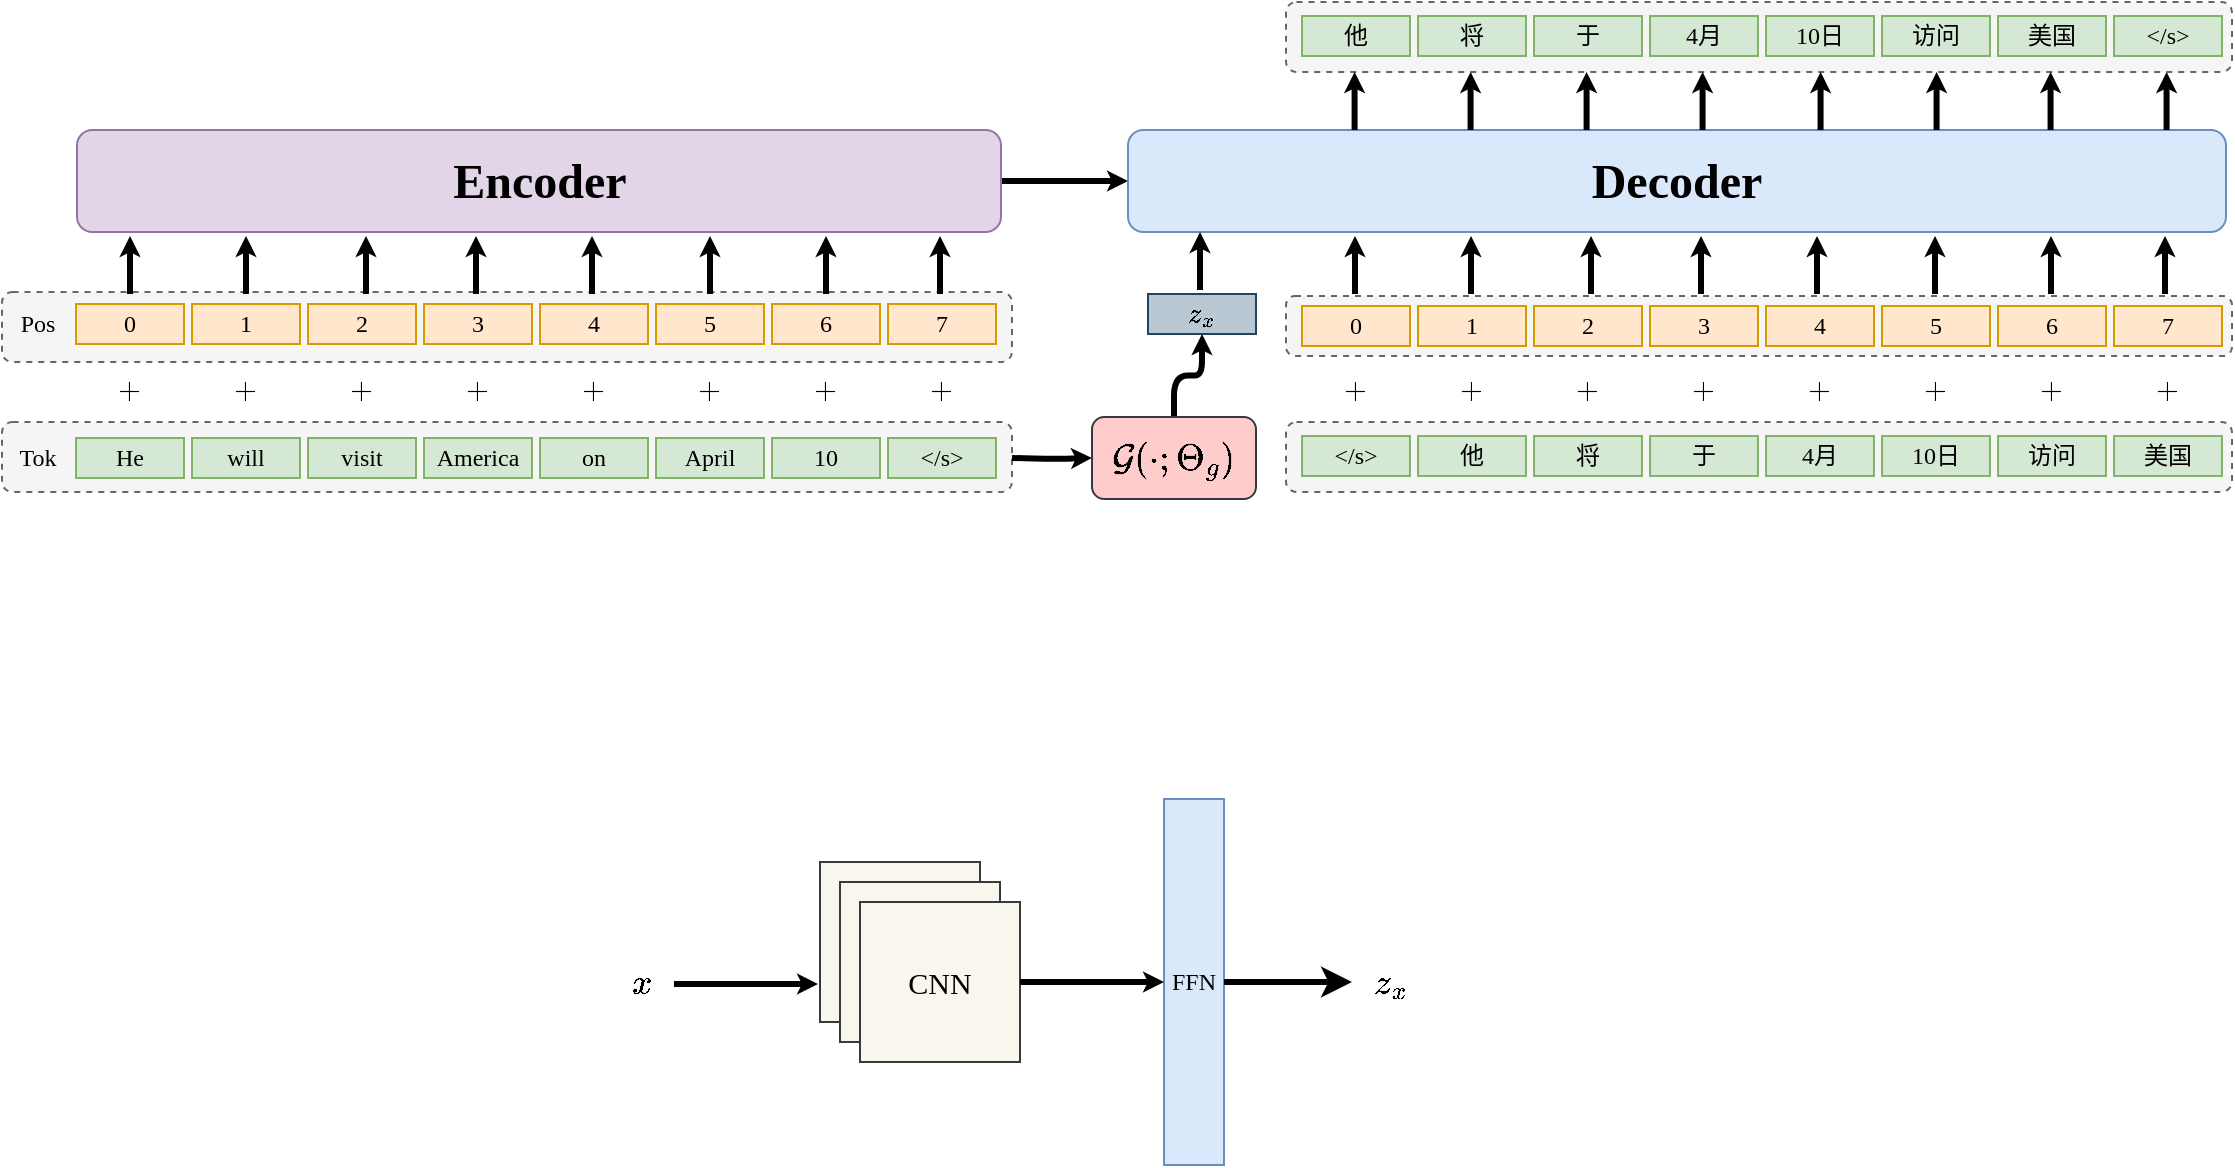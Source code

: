 <mxfile version="13.11.0" type="github">
  <diagram id="u-zB7YsOpXKorY1JXO84" name="Page-1">
    <mxGraphModel dx="1917" dy="224" grid="0" gridSize="10" guides="1" tooltips="1" connect="1" arrows="1" fold="1" page="0" pageScale="1" pageWidth="827" pageHeight="1169" math="1" shadow="0">
      <root>
        <mxCell id="0" />
        <mxCell id="1" parent="0" />
        <mxCell id="r_pDNS-UqptIWdIL0w3V-161" value="" style="rounded=1;whiteSpace=wrap;html=1;glass=0;sketch=0;fillColor=#f5f5f5;dashed=1;perimeterSpacing=0;strokeWidth=1;strokeColor=#666666;fontColor=#333333;" vertex="1" parent="1">
          <mxGeometry x="-595" y="898" width="505" height="35" as="geometry" />
        </mxCell>
        <mxCell id="r_pDNS-UqptIWdIL0w3V-160" value="" style="rounded=1;whiteSpace=wrap;html=1;glass=0;sketch=0;fillColor=#f5f5f5;dashed=1;perimeterSpacing=0;strokeWidth=1;strokeColor=#666666;fontColor=#333333;" vertex="1" parent="1">
          <mxGeometry x="47" y="963" width="473" height="35" as="geometry" />
        </mxCell>
        <mxCell id="r_pDNS-UqptIWdIL0w3V-159" value="" style="rounded=1;whiteSpace=wrap;html=1;glass=0;sketch=0;fillColor=#f5f5f5;dashed=1;perimeterSpacing=0;strokeWidth=1;strokeColor=#666666;fontColor=#333333;" vertex="1" parent="1">
          <mxGeometry x="-595" y="963" width="505" height="35" as="geometry" />
        </mxCell>
        <mxCell id="r_pDNS-UqptIWdIL0w3V-99" value="" style="rounded=1;whiteSpace=wrap;html=1;glass=0;sketch=0;fillColor=#f5f5f5;dashed=1;perimeterSpacing=0;strokeWidth=1;strokeColor=#666666;fontColor=#333333;" vertex="1" parent="1">
          <mxGeometry x="47" y="900" width="473" height="30" as="geometry" />
        </mxCell>
        <mxCell id="r_pDNS-UqptIWdIL0w3V-6" value="&lt;font face=&quot;Times New Roman&quot;&gt;America&lt;/font&gt;" style="rounded=0;whiteSpace=wrap;html=1;fillColor=#d5e8d4;strokeColor=#82b366;" vertex="1" parent="1">
          <mxGeometry x="-384" y="971" width="54" height="20" as="geometry" />
        </mxCell>
        <mxCell id="r_pDNS-UqptIWdIL0w3V-21" value="&lt;font face=&quot;Times New Roman&quot;&gt;visit&lt;/font&gt;" style="rounded=0;whiteSpace=wrap;html=1;fillColor=#d5e8d4;strokeColor=#82b366;" vertex="1" parent="1">
          <mxGeometry x="-442" y="971" width="54" height="20" as="geometry" />
        </mxCell>
        <mxCell id="r_pDNS-UqptIWdIL0w3V-22" value="&lt;font face=&quot;Times New Roman&quot;&gt;will&lt;/font&gt;" style="rounded=0;whiteSpace=wrap;html=1;fillColor=#d5e8d4;strokeColor=#82b366;" vertex="1" parent="1">
          <mxGeometry x="-500" y="971" width="54" height="20" as="geometry" />
        </mxCell>
        <mxCell id="r_pDNS-UqptIWdIL0w3V-23" value="&lt;font face=&quot;Times New Roman&quot;&gt;He&lt;/font&gt;" style="rounded=0;whiteSpace=wrap;html=1;fillColor=#d5e8d4;strokeColor=#82b366;" vertex="1" parent="1">
          <mxGeometry x="-558" y="971" width="54" height="20" as="geometry" />
        </mxCell>
        <mxCell id="r_pDNS-UqptIWdIL0w3V-177" style="edgeStyle=orthogonalEdgeStyle;rounded=1;sketch=0;orthogonalLoop=1;jettySize=auto;html=1;entryX=0;entryY=0.5;entryDx=0;entryDy=0;startSize=1;endArrow=classic;endFill=1;endSize=1;strokeColor=#000000;strokeWidth=3;" edge="1" parent="1" target="r_pDNS-UqptIWdIL0w3V-175">
          <mxGeometry relative="1" as="geometry">
            <mxPoint x="-90" y="981" as="sourcePoint" />
          </mxGeometry>
        </mxCell>
        <mxCell id="r_pDNS-UqptIWdIL0w3V-24" value="&lt;font face=&quot;Times New Roman&quot;&gt;&amp;lt;/s&amp;gt;&lt;/font&gt;" style="rounded=0;whiteSpace=wrap;html=1;fillColor=#d5e8d4;strokeColor=#82b366;" vertex="1" parent="1">
          <mxGeometry x="-152" y="971" width="54" height="20" as="geometry" />
        </mxCell>
        <mxCell id="r_pDNS-UqptIWdIL0w3V-25" value="&lt;font face=&quot;Times New Roman&quot;&gt;10&lt;/font&gt;" style="rounded=0;whiteSpace=wrap;html=1;fillColor=#d5e8d4;strokeColor=#82b366;" vertex="1" parent="1">
          <mxGeometry x="-210" y="971" width="54" height="20" as="geometry" />
        </mxCell>
        <mxCell id="r_pDNS-UqptIWdIL0w3V-26" value="&lt;font face=&quot;Times New Roman&quot;&gt;April&lt;/font&gt;" style="rounded=0;whiteSpace=wrap;html=1;fillColor=#d5e8d4;strokeColor=#82b366;" vertex="1" parent="1">
          <mxGeometry x="-268" y="971" width="54" height="20" as="geometry" />
        </mxCell>
        <mxCell id="r_pDNS-UqptIWdIL0w3V-27" value="&lt;font face=&quot;Times New Roman&quot;&gt;on&lt;/font&gt;" style="rounded=0;whiteSpace=wrap;html=1;fillColor=#d5e8d4;strokeColor=#82b366;" vertex="1" parent="1">
          <mxGeometry x="-326" y="971" width="54" height="20" as="geometry" />
        </mxCell>
        <mxCell id="r_pDNS-UqptIWdIL0w3V-39" value="&lt;font face=&quot;Times New Roman&quot;&gt;3&lt;/font&gt;" style="rounded=0;whiteSpace=wrap;html=1;fillColor=#ffe6cc;strokeColor=#d79b00;" vertex="1" parent="1">
          <mxGeometry x="-384" y="904" width="54" height="20" as="geometry" />
        </mxCell>
        <mxCell id="r_pDNS-UqptIWdIL0w3V-40" value="&lt;font face=&quot;Times New Roman&quot;&gt;2&lt;/font&gt;" style="rounded=0;whiteSpace=wrap;html=1;fillColor=#ffe6cc;strokeColor=#d79b00;" vertex="1" parent="1">
          <mxGeometry x="-442" y="904" width="54" height="20" as="geometry" />
        </mxCell>
        <mxCell id="r_pDNS-UqptIWdIL0w3V-41" value="&lt;font face=&quot;Times New Roman&quot;&gt;1&lt;/font&gt;" style="rounded=0;whiteSpace=wrap;html=1;fillColor=#ffe6cc;strokeColor=#d79b00;" vertex="1" parent="1">
          <mxGeometry x="-500" y="904" width="54" height="20" as="geometry" />
        </mxCell>
        <mxCell id="r_pDNS-UqptIWdIL0w3V-42" value="&lt;font face=&quot;Times New Roman&quot;&gt;0&lt;/font&gt;" style="rounded=0;whiteSpace=wrap;html=1;fillColor=#ffe6cc;strokeColor=#d79b00;" vertex="1" parent="1">
          <mxGeometry x="-558" y="904" width="54" height="20" as="geometry" />
        </mxCell>
        <mxCell id="r_pDNS-UqptIWdIL0w3V-43" value="&lt;font face=&quot;Times New Roman&quot;&gt;7&lt;/font&gt;" style="rounded=0;whiteSpace=wrap;html=1;fillColor=#ffe6cc;strokeColor=#d79b00;" vertex="1" parent="1">
          <mxGeometry x="-152" y="904" width="54" height="20" as="geometry" />
        </mxCell>
        <mxCell id="r_pDNS-UqptIWdIL0w3V-44" value="&lt;span style=&quot;font-family: &amp;#34;times new roman&amp;#34;&quot;&gt;6&lt;/span&gt;" style="rounded=0;whiteSpace=wrap;html=1;fillColor=#ffe6cc;strokeColor=#d79b00;" vertex="1" parent="1">
          <mxGeometry x="-210" y="904" width="54" height="20" as="geometry" />
        </mxCell>
        <mxCell id="r_pDNS-UqptIWdIL0w3V-45" value="&lt;font face=&quot;Times New Roman&quot;&gt;5&lt;/font&gt;" style="rounded=0;whiteSpace=wrap;html=1;fillColor=#ffe6cc;strokeColor=#d79b00;" vertex="1" parent="1">
          <mxGeometry x="-268" y="904" width="54" height="20" as="geometry" />
        </mxCell>
        <mxCell id="r_pDNS-UqptIWdIL0w3V-46" value="&lt;font face=&quot;Times New Roman&quot;&gt;4&lt;/font&gt;" style="rounded=0;whiteSpace=wrap;html=1;fillColor=#ffe6cc;strokeColor=#d79b00;" vertex="1" parent="1">
          <mxGeometry x="-326" y="904" width="54" height="20" as="geometry" />
        </mxCell>
        <mxCell id="r_pDNS-UqptIWdIL0w3V-108" style="edgeStyle=orthogonalEdgeStyle;rounded=0;sketch=0;orthogonalLoop=1;jettySize=auto;html=1;exitX=0.5;exitY=0;exitDx=0;exitDy=0;entryX=0.5;entryY=1;entryDx=0;entryDy=0;startSize=1;endSize=1;strokeWidth=3;" edge="1" parent="1">
          <mxGeometry relative="1" as="geometry">
            <mxPoint x="-531" y="899" as="sourcePoint" />
            <mxPoint x="-531" y="870" as="targetPoint" />
          </mxGeometry>
        </mxCell>
        <mxCell id="r_pDNS-UqptIWdIL0w3V-50" value="&lt;font face=&quot;Times New Roman&quot;&gt;Pos&lt;/font&gt;" style="text;html=1;strokeColor=none;fillColor=none;align=center;verticalAlign=middle;whiteSpace=wrap;rounded=0;shadow=1;glass=0;dashed=1;sketch=0;" vertex="1" parent="1">
          <mxGeometry x="-592" y="904" width="30" height="20" as="geometry" />
        </mxCell>
        <mxCell id="r_pDNS-UqptIWdIL0w3V-52" value="&lt;font face=&quot;Times New Roman&quot;&gt;Tok&lt;/font&gt;" style="text;html=1;strokeColor=none;fillColor=none;align=center;verticalAlign=middle;whiteSpace=wrap;rounded=0;shadow=1;glass=0;dashed=1;sketch=0;" vertex="1" parent="1">
          <mxGeometry x="-592" y="971" width="30" height="20" as="geometry" />
        </mxCell>
        <mxCell id="r_pDNS-UqptIWdIL0w3V-58" value="&lt;font face=&quot;Times New Roman&quot;&gt;于&lt;/font&gt;" style="rounded=0;whiteSpace=wrap;html=1;fillColor=#d5e8d4;strokeColor=#82b366;" vertex="1" parent="1">
          <mxGeometry x="229" y="970" width="54" height="20" as="geometry" />
        </mxCell>
        <mxCell id="r_pDNS-UqptIWdIL0w3V-59" value="&lt;font face=&quot;Times New Roman&quot;&gt;将&lt;/font&gt;" style="rounded=0;whiteSpace=wrap;html=1;fillColor=#d5e8d4;strokeColor=#82b366;" vertex="1" parent="1">
          <mxGeometry x="171" y="970" width="54" height="20" as="geometry" />
        </mxCell>
        <mxCell id="r_pDNS-UqptIWdIL0w3V-60" value="&lt;font face=&quot;Times New Roman&quot;&gt;他&lt;/font&gt;" style="rounded=0;whiteSpace=wrap;html=1;fillColor=#d5e8d4;strokeColor=#82b366;" vertex="1" parent="1">
          <mxGeometry x="113" y="970" width="54" height="20" as="geometry" />
        </mxCell>
        <mxCell id="r_pDNS-UqptIWdIL0w3V-61" value="&lt;font face=&quot;Times New Roman&quot;&gt;&amp;lt;/s&amp;gt;&lt;/font&gt;" style="rounded=0;whiteSpace=wrap;html=1;fillColor=#d5e8d4;strokeColor=#82b366;" vertex="1" parent="1">
          <mxGeometry x="55" y="970" width="54" height="20" as="geometry" />
        </mxCell>
        <mxCell id="r_pDNS-UqptIWdIL0w3V-62" value="&lt;font face=&quot;Times New Roman&quot;&gt;美国&lt;/font&gt;" style="rounded=0;whiteSpace=wrap;html=1;fillColor=#d5e8d4;strokeColor=#82b366;" vertex="1" parent="1">
          <mxGeometry x="461" y="970" width="54" height="20" as="geometry" />
        </mxCell>
        <mxCell id="r_pDNS-UqptIWdIL0w3V-63" value="&lt;font face=&quot;Times New Roman&quot;&gt;访问&lt;/font&gt;" style="rounded=0;whiteSpace=wrap;html=1;fillColor=#d5e8d4;strokeColor=#82b366;" vertex="1" parent="1">
          <mxGeometry x="403" y="970" width="54" height="20" as="geometry" />
        </mxCell>
        <mxCell id="r_pDNS-UqptIWdIL0w3V-64" value="&lt;font face=&quot;Times New Roman&quot;&gt;10日&lt;/font&gt;" style="rounded=0;whiteSpace=wrap;html=1;fillColor=#d5e8d4;strokeColor=#82b366;" vertex="1" parent="1">
          <mxGeometry x="345" y="970" width="54" height="20" as="geometry" />
        </mxCell>
        <mxCell id="r_pDNS-UqptIWdIL0w3V-65" value="&lt;font face=&quot;Times New Roman&quot;&gt;4月&lt;/font&gt;" style="rounded=0;whiteSpace=wrap;html=1;fillColor=#d5e8d4;strokeColor=#82b366;" vertex="1" parent="1">
          <mxGeometry x="287" y="970" width="54" height="20" as="geometry" />
        </mxCell>
        <mxCell id="r_pDNS-UqptIWdIL0w3V-75" value="&lt;font face=&quot;Times New Roman&quot;&gt;3&lt;/font&gt;" style="rounded=0;whiteSpace=wrap;html=1;fillColor=#ffe6cc;strokeColor=#d79b00;" vertex="1" parent="1">
          <mxGeometry x="229" y="905" width="54" height="20" as="geometry" />
        </mxCell>
        <mxCell id="r_pDNS-UqptIWdIL0w3V-76" value="&lt;font face=&quot;Times New Roman&quot;&gt;2&lt;/font&gt;" style="rounded=0;whiteSpace=wrap;html=1;fillColor=#ffe6cc;strokeColor=#d79b00;" vertex="1" parent="1">
          <mxGeometry x="171" y="905" width="54" height="20" as="geometry" />
        </mxCell>
        <mxCell id="r_pDNS-UqptIWdIL0w3V-77" value="&lt;font face=&quot;Times New Roman&quot;&gt;1&lt;/font&gt;" style="rounded=0;whiteSpace=wrap;html=1;fillColor=#ffe6cc;strokeColor=#d79b00;" vertex="1" parent="1">
          <mxGeometry x="113" y="905" width="54" height="20" as="geometry" />
        </mxCell>
        <mxCell id="r_pDNS-UqptIWdIL0w3V-78" value="&lt;font face=&quot;Times New Roman&quot;&gt;0&lt;/font&gt;" style="rounded=0;whiteSpace=wrap;html=1;fillColor=#ffe6cc;strokeColor=#d79b00;" vertex="1" parent="1">
          <mxGeometry x="55" y="905" width="54" height="20" as="geometry" />
        </mxCell>
        <mxCell id="r_pDNS-UqptIWdIL0w3V-80" value="&lt;span style=&quot;font-family: &amp;#34;times new roman&amp;#34;&quot;&gt;6&lt;/span&gt;" style="rounded=0;whiteSpace=wrap;html=1;fillColor=#ffe6cc;strokeColor=#d79b00;" vertex="1" parent="1">
          <mxGeometry x="403" y="905" width="54" height="20" as="geometry" />
        </mxCell>
        <mxCell id="r_pDNS-UqptIWdIL0w3V-81" value="&lt;font face=&quot;Times New Roman&quot;&gt;5&lt;/font&gt;" style="rounded=0;whiteSpace=wrap;html=1;fillColor=#ffe6cc;strokeColor=#d79b00;" vertex="1" parent="1">
          <mxGeometry x="345" y="905" width="54" height="20" as="geometry" />
        </mxCell>
        <mxCell id="r_pDNS-UqptIWdIL0w3V-82" value="&lt;font face=&quot;Times New Roman&quot;&gt;4&lt;/font&gt;" style="rounded=0;whiteSpace=wrap;html=1;fillColor=#ffe6cc;strokeColor=#d79b00;" vertex="1" parent="1">
          <mxGeometry x="287" y="905" width="54" height="20" as="geometry" />
        </mxCell>
        <mxCell id="r_pDNS-UqptIWdIL0w3V-103" value="&lt;span style=&quot;font-family: &amp;#34;times new roman&amp;#34;&quot;&gt;7&lt;/span&gt;" style="rounded=0;whiteSpace=wrap;html=1;fillColor=#ffe6cc;strokeColor=#d79b00;" vertex="1" parent="1">
          <mxGeometry x="461" y="905" width="54" height="20" as="geometry" />
        </mxCell>
        <mxCell id="r_pDNS-UqptIWdIL0w3V-179" style="edgeStyle=orthogonalEdgeStyle;rounded=1;sketch=0;orthogonalLoop=1;jettySize=auto;html=1;exitX=1;exitY=0.5;exitDx=0;exitDy=0;entryX=0;entryY=0.5;entryDx=0;entryDy=0;startSize=1;endArrow=classic;endFill=1;endSize=1;strokeColor=#000000;strokeWidth=3;" edge="1" parent="1" source="r_pDNS-UqptIWdIL0w3V-107" target="r_pDNS-UqptIWdIL0w3V-147">
          <mxGeometry relative="1" as="geometry" />
        </mxCell>
        <mxCell id="r_pDNS-UqptIWdIL0w3V-107" value="&lt;font face=&quot;Times New Roman&quot; style=&quot;font-size: 24px&quot;&gt;&lt;b&gt;Encoder&lt;/b&gt;&lt;/font&gt;" style="rounded=1;whiteSpace=wrap;html=1;shadow=0;glass=0;sketch=0;strokeWidth=1;fillColor=#e1d5e7;strokeColor=#9673a6;" vertex="1" parent="1">
          <mxGeometry x="-557.5" y="817" width="462" height="51" as="geometry" />
        </mxCell>
        <mxCell id="r_pDNS-UqptIWdIL0w3V-109" style="edgeStyle=orthogonalEdgeStyle;rounded=0;sketch=0;orthogonalLoop=1;jettySize=auto;html=1;exitX=0.5;exitY=0;exitDx=0;exitDy=0;entryX=0.5;entryY=1;entryDx=0;entryDy=0;startSize=1;endSize=1;strokeWidth=3;" edge="1" parent="1">
          <mxGeometry relative="1" as="geometry">
            <mxPoint x="-473" y="899" as="sourcePoint" />
            <mxPoint x="-473" y="870" as="targetPoint" />
          </mxGeometry>
        </mxCell>
        <mxCell id="r_pDNS-UqptIWdIL0w3V-110" style="edgeStyle=orthogonalEdgeStyle;rounded=0;sketch=0;orthogonalLoop=1;jettySize=auto;html=1;exitX=0.5;exitY=0;exitDx=0;exitDy=0;entryX=0.5;entryY=1;entryDx=0;entryDy=0;startSize=1;endSize=1;strokeWidth=3;" edge="1" parent="1">
          <mxGeometry relative="1" as="geometry">
            <mxPoint x="-413" y="899" as="sourcePoint" />
            <mxPoint x="-413" y="870" as="targetPoint" />
          </mxGeometry>
        </mxCell>
        <mxCell id="r_pDNS-UqptIWdIL0w3V-111" style="edgeStyle=orthogonalEdgeStyle;rounded=0;sketch=0;orthogonalLoop=1;jettySize=auto;html=1;exitX=0.5;exitY=0;exitDx=0;exitDy=0;entryX=0.5;entryY=1;entryDx=0;entryDy=0;startSize=1;endSize=1;strokeWidth=3;" edge="1" parent="1">
          <mxGeometry relative="1" as="geometry">
            <mxPoint x="-358" y="899" as="sourcePoint" />
            <mxPoint x="-358" y="870" as="targetPoint" />
          </mxGeometry>
        </mxCell>
        <mxCell id="r_pDNS-UqptIWdIL0w3V-112" style="edgeStyle=orthogonalEdgeStyle;rounded=0;sketch=0;orthogonalLoop=1;jettySize=auto;html=1;exitX=0.5;exitY=0;exitDx=0;exitDy=0;entryX=0.5;entryY=1;entryDx=0;entryDy=0;startSize=1;endSize=1;strokeWidth=3;" edge="1" parent="1">
          <mxGeometry relative="1" as="geometry">
            <mxPoint x="-300" y="899" as="sourcePoint" />
            <mxPoint x="-300" y="870" as="targetPoint" />
          </mxGeometry>
        </mxCell>
        <mxCell id="r_pDNS-UqptIWdIL0w3V-113" style="edgeStyle=orthogonalEdgeStyle;rounded=0;sketch=0;orthogonalLoop=1;jettySize=auto;html=1;exitX=0.5;exitY=0;exitDx=0;exitDy=0;entryX=0.5;entryY=1;entryDx=0;entryDy=0;startSize=1;endSize=1;strokeWidth=3;" edge="1" parent="1">
          <mxGeometry relative="1" as="geometry">
            <mxPoint x="-241" y="899" as="sourcePoint" />
            <mxPoint x="-241" y="870" as="targetPoint" />
          </mxGeometry>
        </mxCell>
        <mxCell id="r_pDNS-UqptIWdIL0w3V-114" style="edgeStyle=orthogonalEdgeStyle;rounded=0;sketch=0;orthogonalLoop=1;jettySize=auto;html=1;exitX=0.5;exitY=0;exitDx=0;exitDy=0;entryX=0.5;entryY=1;entryDx=0;entryDy=0;startSize=1;endSize=1;strokeWidth=3;" edge="1" parent="1">
          <mxGeometry relative="1" as="geometry">
            <mxPoint x="-183" y="899" as="sourcePoint" />
            <mxPoint x="-183" y="870" as="targetPoint" />
          </mxGeometry>
        </mxCell>
        <mxCell id="r_pDNS-UqptIWdIL0w3V-115" style="edgeStyle=orthogonalEdgeStyle;rounded=0;sketch=0;orthogonalLoop=1;jettySize=auto;html=1;exitX=0.5;exitY=0;exitDx=0;exitDy=0;entryX=0.5;entryY=1;entryDx=0;entryDy=0;startSize=1;endSize=1;strokeWidth=3;" edge="1" parent="1">
          <mxGeometry relative="1" as="geometry">
            <mxPoint x="-126" y="899" as="sourcePoint" />
            <mxPoint x="-126" y="870" as="targetPoint" />
          </mxGeometry>
        </mxCell>
        <mxCell id="r_pDNS-UqptIWdIL0w3V-126" value="$$+$$" style="text;html=1;strokeColor=none;fillColor=none;align=center;verticalAlign=middle;whiteSpace=wrap;rounded=0;shadow=0;glass=0;sketch=0;" vertex="1" parent="1">
          <mxGeometry x="-551" y="937" width="40" height="20" as="geometry" />
        </mxCell>
        <mxCell id="r_pDNS-UqptIWdIL0w3V-128" value="$$+$$" style="text;html=1;strokeColor=none;fillColor=none;align=center;verticalAlign=middle;whiteSpace=wrap;rounded=0;shadow=0;glass=0;sketch=0;" vertex="1" parent="1">
          <mxGeometry x="-493" y="937" width="40" height="20" as="geometry" />
        </mxCell>
        <mxCell id="r_pDNS-UqptIWdIL0w3V-129" value="$$+$$" style="text;html=1;strokeColor=none;fillColor=none;align=center;verticalAlign=middle;whiteSpace=wrap;rounded=0;shadow=0;glass=0;sketch=0;" vertex="1" parent="1">
          <mxGeometry x="-435" y="937" width="40" height="20" as="geometry" />
        </mxCell>
        <mxCell id="r_pDNS-UqptIWdIL0w3V-130" value="$$+$$" style="text;html=1;strokeColor=none;fillColor=none;align=center;verticalAlign=middle;whiteSpace=wrap;rounded=0;shadow=0;glass=0;sketch=0;" vertex="1" parent="1">
          <mxGeometry x="-377" y="937" width="40" height="20" as="geometry" />
        </mxCell>
        <mxCell id="r_pDNS-UqptIWdIL0w3V-131" value="$$+$$" style="text;html=1;strokeColor=none;fillColor=none;align=center;verticalAlign=middle;whiteSpace=wrap;rounded=0;shadow=0;glass=0;sketch=0;" vertex="1" parent="1">
          <mxGeometry x="-319" y="937" width="40" height="20" as="geometry" />
        </mxCell>
        <mxCell id="r_pDNS-UqptIWdIL0w3V-132" value="$$+$$" style="text;html=1;strokeColor=none;fillColor=none;align=center;verticalAlign=middle;whiteSpace=wrap;rounded=0;shadow=0;glass=0;sketch=0;" vertex="1" parent="1">
          <mxGeometry x="-261" y="937" width="40" height="20" as="geometry" />
        </mxCell>
        <mxCell id="r_pDNS-UqptIWdIL0w3V-133" value="$$+$$" style="text;html=1;strokeColor=none;fillColor=none;align=center;verticalAlign=middle;whiteSpace=wrap;rounded=0;shadow=0;glass=0;sketch=0;" vertex="1" parent="1">
          <mxGeometry x="-203" y="937" width="40" height="20" as="geometry" />
        </mxCell>
        <mxCell id="r_pDNS-UqptIWdIL0w3V-134" value="$$+$$" style="text;html=1;strokeColor=none;fillColor=none;align=center;verticalAlign=middle;whiteSpace=wrap;rounded=0;shadow=0;glass=0;sketch=0;" vertex="1" parent="1">
          <mxGeometry x="-145" y="937" width="40" height="20" as="geometry" />
        </mxCell>
        <mxCell id="r_pDNS-UqptIWdIL0w3V-138" value="$$+$$" style="text;html=1;strokeColor=none;fillColor=none;align=center;verticalAlign=middle;whiteSpace=wrap;rounded=0;shadow=0;glass=0;sketch=0;" vertex="1" parent="1">
          <mxGeometry x="236" y="937" width="40" height="20" as="geometry" />
        </mxCell>
        <mxCell id="r_pDNS-UqptIWdIL0w3V-139" value="$$+$$" style="text;html=1;strokeColor=none;fillColor=none;align=center;verticalAlign=middle;whiteSpace=wrap;rounded=0;shadow=0;glass=0;sketch=0;" vertex="1" parent="1">
          <mxGeometry x="294" y="937" width="40" height="20" as="geometry" />
        </mxCell>
        <mxCell id="r_pDNS-UqptIWdIL0w3V-140" value="$$+$$" style="text;html=1;strokeColor=none;fillColor=none;align=center;verticalAlign=middle;whiteSpace=wrap;rounded=0;shadow=0;glass=0;sketch=0;" vertex="1" parent="1">
          <mxGeometry x="352" y="937" width="40" height="20" as="geometry" />
        </mxCell>
        <mxCell id="r_pDNS-UqptIWdIL0w3V-141" value="$$+$$" style="text;html=1;strokeColor=none;fillColor=none;align=center;verticalAlign=middle;whiteSpace=wrap;rounded=0;shadow=0;glass=0;sketch=0;" vertex="1" parent="1">
          <mxGeometry x="410" y="937" width="40" height="20" as="geometry" />
        </mxCell>
        <mxCell id="r_pDNS-UqptIWdIL0w3V-142" value="$$+$$" style="text;html=1;strokeColor=none;fillColor=none;align=center;verticalAlign=middle;whiteSpace=wrap;rounded=0;shadow=0;glass=0;sketch=0;" vertex="1" parent="1">
          <mxGeometry x="468" y="937" width="40" height="20" as="geometry" />
        </mxCell>
        <mxCell id="r_pDNS-UqptIWdIL0w3V-143" value="$$+$$" style="text;html=1;strokeColor=none;fillColor=none;align=center;verticalAlign=middle;whiteSpace=wrap;rounded=0;shadow=0;glass=0;sketch=0;" vertex="1" parent="1">
          <mxGeometry x="178" y="937" width="40" height="20" as="geometry" />
        </mxCell>
        <mxCell id="r_pDNS-UqptIWdIL0w3V-144" value="$$+$$" style="text;html=1;strokeColor=none;fillColor=none;align=center;verticalAlign=middle;whiteSpace=wrap;rounded=0;shadow=0;glass=0;sketch=0;" vertex="1" parent="1">
          <mxGeometry x="120" y="937" width="40" height="20" as="geometry" />
        </mxCell>
        <mxCell id="r_pDNS-UqptIWdIL0w3V-145" value="$$+$$" style="text;html=1;strokeColor=none;fillColor=none;align=center;verticalAlign=middle;whiteSpace=wrap;rounded=0;shadow=0;glass=0;sketch=0;" vertex="1" parent="1">
          <mxGeometry x="62" y="937" width="40" height="20" as="geometry" />
        </mxCell>
        <mxCell id="r_pDNS-UqptIWdIL0w3V-146" style="edgeStyle=orthogonalEdgeStyle;rounded=0;sketch=0;orthogonalLoop=1;jettySize=auto;html=1;exitX=0.5;exitY=0;exitDx=0;exitDy=0;entryX=0.5;entryY=1;entryDx=0;entryDy=0;startSize=1;endSize=1;strokeWidth=3;" edge="1" parent="1">
          <mxGeometry relative="1" as="geometry">
            <mxPoint x="81.5" y="899" as="sourcePoint" />
            <mxPoint x="81.5" y="870" as="targetPoint" />
          </mxGeometry>
        </mxCell>
        <mxCell id="r_pDNS-UqptIWdIL0w3V-147" value="&lt;font face=&quot;Times New Roman&quot; style=&quot;font-size: 24px&quot;&gt;&lt;b&gt;Decoder&lt;/b&gt;&lt;/font&gt;" style="rounded=1;whiteSpace=wrap;html=1;shadow=0;glass=0;sketch=0;strokeWidth=1;fillColor=#dae8fc;strokeColor=#6c8ebf;" vertex="1" parent="1">
          <mxGeometry x="-32" y="817" width="549" height="51" as="geometry" />
        </mxCell>
        <mxCell id="r_pDNS-UqptIWdIL0w3V-148" style="edgeStyle=orthogonalEdgeStyle;rounded=0;sketch=0;orthogonalLoop=1;jettySize=auto;html=1;exitX=0.5;exitY=0;exitDx=0;exitDy=0;entryX=0.5;entryY=1;entryDx=0;entryDy=0;startSize=1;endSize=1;strokeWidth=3;" edge="1" parent="1">
          <mxGeometry relative="1" as="geometry">
            <mxPoint x="139.5" y="899" as="sourcePoint" />
            <mxPoint x="139.5" y="870" as="targetPoint" />
          </mxGeometry>
        </mxCell>
        <mxCell id="r_pDNS-UqptIWdIL0w3V-149" style="edgeStyle=orthogonalEdgeStyle;rounded=0;sketch=0;orthogonalLoop=1;jettySize=auto;html=1;exitX=0.5;exitY=0;exitDx=0;exitDy=0;entryX=0.5;entryY=1;entryDx=0;entryDy=0;startSize=1;endSize=1;strokeWidth=3;" edge="1" parent="1">
          <mxGeometry relative="1" as="geometry">
            <mxPoint x="199.5" y="899" as="sourcePoint" />
            <mxPoint x="199.5" y="870" as="targetPoint" />
          </mxGeometry>
        </mxCell>
        <mxCell id="r_pDNS-UqptIWdIL0w3V-150" style="edgeStyle=orthogonalEdgeStyle;rounded=0;sketch=0;orthogonalLoop=1;jettySize=auto;html=1;exitX=0.5;exitY=0;exitDx=0;exitDy=0;entryX=0.5;entryY=1;entryDx=0;entryDy=0;startSize=1;endSize=1;strokeWidth=3;" edge="1" parent="1">
          <mxGeometry relative="1" as="geometry">
            <mxPoint x="254.5" y="899" as="sourcePoint" />
            <mxPoint x="254.5" y="870" as="targetPoint" />
          </mxGeometry>
        </mxCell>
        <mxCell id="r_pDNS-UqptIWdIL0w3V-151" style="edgeStyle=orthogonalEdgeStyle;rounded=0;sketch=0;orthogonalLoop=1;jettySize=auto;html=1;exitX=0.5;exitY=0;exitDx=0;exitDy=0;entryX=0.5;entryY=1;entryDx=0;entryDy=0;startSize=1;endSize=1;strokeWidth=3;" edge="1" parent="1">
          <mxGeometry relative="1" as="geometry">
            <mxPoint x="312.5" y="899" as="sourcePoint" />
            <mxPoint x="312.5" y="870" as="targetPoint" />
          </mxGeometry>
        </mxCell>
        <mxCell id="r_pDNS-UqptIWdIL0w3V-152" style="edgeStyle=orthogonalEdgeStyle;rounded=0;sketch=0;orthogonalLoop=1;jettySize=auto;html=1;exitX=0.5;exitY=0;exitDx=0;exitDy=0;entryX=0.5;entryY=1;entryDx=0;entryDy=0;startSize=1;endSize=1;strokeWidth=3;" edge="1" parent="1">
          <mxGeometry relative="1" as="geometry">
            <mxPoint x="371.5" y="899" as="sourcePoint" />
            <mxPoint x="371.5" y="870" as="targetPoint" />
          </mxGeometry>
        </mxCell>
        <mxCell id="r_pDNS-UqptIWdIL0w3V-153" style="edgeStyle=orthogonalEdgeStyle;rounded=0;sketch=0;orthogonalLoop=1;jettySize=auto;html=1;exitX=0.5;exitY=0;exitDx=0;exitDy=0;entryX=0.5;entryY=1;entryDx=0;entryDy=0;startSize=1;endSize=1;strokeWidth=3;" edge="1" parent="1">
          <mxGeometry relative="1" as="geometry">
            <mxPoint x="429.5" y="899" as="sourcePoint" />
            <mxPoint x="429.5" y="870" as="targetPoint" />
          </mxGeometry>
        </mxCell>
        <mxCell id="r_pDNS-UqptIWdIL0w3V-154" style="edgeStyle=orthogonalEdgeStyle;rounded=0;sketch=0;orthogonalLoop=1;jettySize=auto;html=1;exitX=0.5;exitY=0;exitDx=0;exitDy=0;entryX=0.5;entryY=1;entryDx=0;entryDy=0;startSize=1;endSize=1;strokeWidth=3;" edge="1" parent="1">
          <mxGeometry relative="1" as="geometry">
            <mxPoint x="486.5" y="899" as="sourcePoint" />
            <mxPoint x="486.5" y="870" as="targetPoint" />
          </mxGeometry>
        </mxCell>
        <mxCell id="r_pDNS-UqptIWdIL0w3V-156" value="$$z_x$$" style="rounded=0;whiteSpace=wrap;html=1;fillColor=#bac8d3;strokeColor=#23445d;" vertex="1" parent="1">
          <mxGeometry x="-22" y="899" width="54" height="20" as="geometry" />
        </mxCell>
        <mxCell id="r_pDNS-UqptIWdIL0w3V-157" style="edgeStyle=orthogonalEdgeStyle;rounded=0;sketch=0;orthogonalLoop=1;jettySize=auto;html=1;exitX=0.5;exitY=0;exitDx=0;exitDy=0;entryX=0.5;entryY=1;entryDx=0;entryDy=0;startSize=1;endSize=1;strokeWidth=3;" edge="1" parent="1">
          <mxGeometry relative="1" as="geometry">
            <mxPoint x="4" y="897" as="sourcePoint" />
            <mxPoint x="4" y="868" as="targetPoint" />
            <Array as="points">
              <mxPoint x="4.5" y="868" />
            </Array>
          </mxGeometry>
        </mxCell>
        <mxCell id="r_pDNS-UqptIWdIL0w3V-178" style="edgeStyle=orthogonalEdgeStyle;rounded=1;sketch=0;orthogonalLoop=1;jettySize=auto;html=1;exitX=0.5;exitY=0;exitDx=0;exitDy=0;entryX=0.5;entryY=1;entryDx=0;entryDy=0;startSize=1;endArrow=classic;endFill=1;endSize=1;strokeColor=#000000;strokeWidth=3;" edge="1" parent="1" source="r_pDNS-UqptIWdIL0w3V-175" target="r_pDNS-UqptIWdIL0w3V-156">
          <mxGeometry relative="1" as="geometry" />
        </mxCell>
        <mxCell id="r_pDNS-UqptIWdIL0w3V-175" value="&lt;font face=&quot;Times New Roman&quot; size=&quot;1&quot;&gt;&lt;b style=&quot;font-size: 18px&quot;&gt;$$\mathcal{G}(\cdot;\Theta_{g})$$&lt;/b&gt;&lt;/font&gt;" style="rounded=1;whiteSpace=wrap;html=1;shadow=0;glass=0;sketch=0;strokeWidth=1;fillColor=#ffcccc;strokeColor=#36393d;" vertex="1" parent="1">
          <mxGeometry x="-50" y="960.5" width="82" height="41" as="geometry" />
        </mxCell>
        <mxCell id="r_pDNS-UqptIWdIL0w3V-180" value="" style="rounded=1;whiteSpace=wrap;html=1;glass=0;sketch=0;fillColor=#f5f5f5;dashed=1;perimeterSpacing=0;strokeWidth=1;strokeColor=#666666;fontColor=#333333;" vertex="1" parent="1">
          <mxGeometry x="47" y="753" width="473" height="35" as="geometry" />
        </mxCell>
        <mxCell id="r_pDNS-UqptIWdIL0w3V-181" value="&lt;font face=&quot;Times New Roman&quot;&gt;4月&lt;/font&gt;" style="rounded=0;whiteSpace=wrap;html=1;fillColor=#d5e8d4;strokeColor=#82b366;" vertex="1" parent="1">
          <mxGeometry x="229" y="760" width="54" height="20" as="geometry" />
        </mxCell>
        <mxCell id="r_pDNS-UqptIWdIL0w3V-182" value="&lt;font face=&quot;Times New Roman&quot;&gt;于&lt;/font&gt;" style="rounded=0;whiteSpace=wrap;html=1;fillColor=#d5e8d4;strokeColor=#82b366;" vertex="1" parent="1">
          <mxGeometry x="171" y="760" width="54" height="20" as="geometry" />
        </mxCell>
        <mxCell id="r_pDNS-UqptIWdIL0w3V-183" value="&lt;font face=&quot;Times New Roman&quot;&gt;将&lt;/font&gt;" style="rounded=0;whiteSpace=wrap;html=1;fillColor=#d5e8d4;strokeColor=#82b366;" vertex="1" parent="1">
          <mxGeometry x="113" y="760" width="54" height="20" as="geometry" />
        </mxCell>
        <mxCell id="r_pDNS-UqptIWdIL0w3V-184" value="&lt;font face=&quot;Times New Roman&quot;&gt;他&lt;/font&gt;" style="rounded=0;whiteSpace=wrap;html=1;fillColor=#d5e8d4;strokeColor=#82b366;" vertex="1" parent="1">
          <mxGeometry x="55" y="760" width="54" height="20" as="geometry" />
        </mxCell>
        <mxCell id="r_pDNS-UqptIWdIL0w3V-185" value="&lt;font face=&quot;Times New Roman&quot;&gt;&amp;lt;/s&amp;gt;&lt;/font&gt;" style="rounded=0;whiteSpace=wrap;html=1;fillColor=#d5e8d4;strokeColor=#82b366;" vertex="1" parent="1">
          <mxGeometry x="461" y="760" width="54" height="20" as="geometry" />
        </mxCell>
        <mxCell id="r_pDNS-UqptIWdIL0w3V-186" value="&lt;font face=&quot;Times New Roman&quot;&gt;美国&lt;/font&gt;" style="rounded=0;whiteSpace=wrap;html=1;fillColor=#d5e8d4;strokeColor=#82b366;" vertex="1" parent="1">
          <mxGeometry x="403" y="760" width="54" height="20" as="geometry" />
        </mxCell>
        <mxCell id="r_pDNS-UqptIWdIL0w3V-187" value="&lt;font face=&quot;Times New Roman&quot;&gt;访问&lt;/font&gt;" style="rounded=0;whiteSpace=wrap;html=1;fillColor=#d5e8d4;strokeColor=#82b366;" vertex="1" parent="1">
          <mxGeometry x="345" y="760" width="54" height="20" as="geometry" />
        </mxCell>
        <mxCell id="r_pDNS-UqptIWdIL0w3V-188" value="&lt;font face=&quot;Times New Roman&quot;&gt;10日&lt;/font&gt;" style="rounded=0;whiteSpace=wrap;html=1;fillColor=#d5e8d4;strokeColor=#82b366;" vertex="1" parent="1">
          <mxGeometry x="287" y="760" width="54" height="20" as="geometry" />
        </mxCell>
        <mxCell id="r_pDNS-UqptIWdIL0w3V-191" style="edgeStyle=orthogonalEdgeStyle;rounded=0;sketch=0;orthogonalLoop=1;jettySize=auto;html=1;exitX=0.5;exitY=0;exitDx=0;exitDy=0;entryX=0.5;entryY=1;entryDx=0;entryDy=0;startSize=1;endSize=1;strokeWidth=3;" edge="1" parent="1">
          <mxGeometry relative="1" as="geometry">
            <mxPoint x="81.29" y="817" as="sourcePoint" />
            <mxPoint x="81.29" y="788" as="targetPoint" />
          </mxGeometry>
        </mxCell>
        <mxCell id="r_pDNS-UqptIWdIL0w3V-192" style="edgeStyle=orthogonalEdgeStyle;rounded=0;sketch=0;orthogonalLoop=1;jettySize=auto;html=1;exitX=0.5;exitY=0;exitDx=0;exitDy=0;entryX=0.5;entryY=1;entryDx=0;entryDy=0;startSize=1;endSize=1;strokeWidth=3;" edge="1" parent="1">
          <mxGeometry relative="1" as="geometry">
            <mxPoint x="139.29" y="817" as="sourcePoint" />
            <mxPoint x="139.29" y="788" as="targetPoint" />
          </mxGeometry>
        </mxCell>
        <mxCell id="r_pDNS-UqptIWdIL0w3V-195" style="edgeStyle=orthogonalEdgeStyle;rounded=0;sketch=0;orthogonalLoop=1;jettySize=auto;html=1;exitX=0.5;exitY=0;exitDx=0;exitDy=0;entryX=0.5;entryY=1;entryDx=0;entryDy=0;startSize=1;endSize=1;strokeWidth=3;" edge="1" parent="1">
          <mxGeometry relative="1" as="geometry">
            <mxPoint x="197.29" y="817" as="sourcePoint" />
            <mxPoint x="197.29" y="788" as="targetPoint" />
          </mxGeometry>
        </mxCell>
        <mxCell id="r_pDNS-UqptIWdIL0w3V-196" style="edgeStyle=orthogonalEdgeStyle;rounded=0;sketch=0;orthogonalLoop=1;jettySize=auto;html=1;exitX=0.5;exitY=0;exitDx=0;exitDy=0;entryX=0.5;entryY=1;entryDx=0;entryDy=0;startSize=1;endSize=1;strokeWidth=3;" edge="1" parent="1">
          <mxGeometry relative="1" as="geometry">
            <mxPoint x="255.29" y="817" as="sourcePoint" />
            <mxPoint x="255.29" y="788" as="targetPoint" />
          </mxGeometry>
        </mxCell>
        <mxCell id="r_pDNS-UqptIWdIL0w3V-197" style="edgeStyle=orthogonalEdgeStyle;rounded=0;sketch=0;orthogonalLoop=1;jettySize=auto;html=1;exitX=0.5;exitY=0;exitDx=0;exitDy=0;entryX=0.5;entryY=1;entryDx=0;entryDy=0;startSize=1;endSize=1;strokeWidth=3;" edge="1" parent="1">
          <mxGeometry relative="1" as="geometry">
            <mxPoint x="314.29" y="817" as="sourcePoint" />
            <mxPoint x="314.29" y="788" as="targetPoint" />
            <Array as="points">
              <mxPoint x="314" y="788" />
            </Array>
          </mxGeometry>
        </mxCell>
        <mxCell id="r_pDNS-UqptIWdIL0w3V-198" style="edgeStyle=orthogonalEdgeStyle;rounded=0;sketch=0;orthogonalLoop=1;jettySize=auto;html=1;exitX=0.5;exitY=0;exitDx=0;exitDy=0;entryX=0.5;entryY=1;entryDx=0;entryDy=0;startSize=1;endSize=1;strokeWidth=3;" edge="1" parent="1">
          <mxGeometry relative="1" as="geometry">
            <mxPoint x="372.29" y="817" as="sourcePoint" />
            <mxPoint x="372.29" y="788" as="targetPoint" />
            <Array as="points">
              <mxPoint x="372" y="788" />
            </Array>
          </mxGeometry>
        </mxCell>
        <mxCell id="r_pDNS-UqptIWdIL0w3V-199" style="edgeStyle=orthogonalEdgeStyle;rounded=0;sketch=0;orthogonalLoop=1;jettySize=auto;html=1;exitX=0.5;exitY=0;exitDx=0;exitDy=0;entryX=0.5;entryY=1;entryDx=0;entryDy=0;startSize=1;endSize=1;strokeWidth=3;" edge="1" parent="1">
          <mxGeometry relative="1" as="geometry">
            <mxPoint x="429.29" y="817" as="sourcePoint" />
            <mxPoint x="429.29" y="788" as="targetPoint" />
            <Array as="points">
              <mxPoint x="429" y="788" />
            </Array>
          </mxGeometry>
        </mxCell>
        <mxCell id="r_pDNS-UqptIWdIL0w3V-200" style="edgeStyle=orthogonalEdgeStyle;rounded=0;sketch=0;orthogonalLoop=1;jettySize=auto;html=1;exitX=0.5;exitY=0;exitDx=0;exitDy=0;entryX=0.5;entryY=1;entryDx=0;entryDy=0;startSize=1;endSize=1;strokeWidth=3;" edge="1" parent="1">
          <mxGeometry relative="1" as="geometry">
            <mxPoint x="487.29" y="817" as="sourcePoint" />
            <mxPoint x="487.29" y="788" as="targetPoint" />
            <Array as="points">
              <mxPoint x="487" y="788" />
            </Array>
          </mxGeometry>
        </mxCell>
        <mxCell id="r_pDNS-UqptIWdIL0w3V-205" value="" style="whiteSpace=wrap;html=1;aspect=fixed;rounded=0;shadow=0;glass=0;sketch=0;strokeColor=#36393d;strokeWidth=1;fillColor=#f9f7ed;" vertex="1" parent="1">
          <mxGeometry x="-186" y="1183" width="80" height="80" as="geometry" />
        </mxCell>
        <mxCell id="r_pDNS-UqptIWdIL0w3V-206" value="" style="whiteSpace=wrap;html=1;aspect=fixed;rounded=0;shadow=0;glass=0;sketch=0;strokeColor=#36393d;strokeWidth=1;fillColor=#f9f7ed;" vertex="1" parent="1">
          <mxGeometry x="-176" y="1193" width="80" height="80" as="geometry" />
        </mxCell>
        <mxCell id="r_pDNS-UqptIWdIL0w3V-207" value="" style="whiteSpace=wrap;html=1;aspect=fixed;rounded=0;shadow=0;glass=0;sketch=0;strokeColor=#36393d;strokeWidth=1;fillColor=#f9f7ed;" vertex="1" parent="1">
          <mxGeometry x="-166" y="1203" width="80" height="80" as="geometry" />
        </mxCell>
        <mxCell id="r_pDNS-UqptIWdIL0w3V-209" value="&lt;font face=&quot;Times New Roman&quot; style=&quot;font-size: 15px&quot;&gt;CNN&lt;/font&gt;" style="text;html=1;fillColor=#f9f7ed;align=center;verticalAlign=middle;whiteSpace=wrap;rounded=0;shadow=0;glass=0;sketch=0;" vertex="1" parent="1">
          <mxGeometry x="-146" y="1233" width="40" height="20" as="geometry" />
        </mxCell>
        <mxCell id="r_pDNS-UqptIWdIL0w3V-213" value="&lt;font face=&quot;Times New Roman&quot;&gt;FFN&lt;/font&gt;" style="rounded=0;whiteSpace=wrap;html=1;shadow=0;glass=0;sketch=0;strokeWidth=1;fillColor=#dae8fc;strokeColor=#6c8ebf;" vertex="1" parent="1">
          <mxGeometry x="-14" y="1151.5" width="30" height="183" as="geometry" />
        </mxCell>
        <mxCell id="r_pDNS-UqptIWdIL0w3V-214" style="edgeStyle=orthogonalEdgeStyle;rounded=0;sketch=0;orthogonalLoop=1;jettySize=auto;html=1;exitX=1;exitY=0.5;exitDx=0;exitDy=0;entryX=0;entryY=0.5;entryDx=0;entryDy=0;startSize=1;endSize=1;strokeWidth=3;" edge="1" parent="1" source="r_pDNS-UqptIWdIL0w3V-207" target="r_pDNS-UqptIWdIL0w3V-213">
          <mxGeometry relative="1" as="geometry">
            <mxPoint x="-521" y="909" as="sourcePoint" />
            <mxPoint x="-521" y="880" as="targetPoint" />
          </mxGeometry>
        </mxCell>
        <mxCell id="r_pDNS-UqptIWdIL0w3V-217" value="&lt;font style=&quot;font-size: 15px&quot;&gt;$$x$$&lt;/font&gt;" style="text;html=1;strokeColor=none;fillColor=none;align=center;verticalAlign=middle;whiteSpace=wrap;rounded=0;shadow=0;glass=0;sketch=0;" vertex="1" parent="1">
          <mxGeometry x="-295" y="1231.5" width="40" height="23" as="geometry" />
        </mxCell>
        <mxCell id="r_pDNS-UqptIWdIL0w3V-219" style="edgeStyle=orthogonalEdgeStyle;rounded=0;sketch=0;orthogonalLoop=1;jettySize=auto;html=1;exitX=1;exitY=0.5;exitDx=0;exitDy=0;entryX=0;entryY=0.5;entryDx=0;entryDy=0;startSize=1;endSize=1;strokeWidth=3;" edge="1" parent="1">
          <mxGeometry relative="1" as="geometry">
            <mxPoint x="-259.0" y="1244.0" as="sourcePoint" />
            <mxPoint x="-187" y="1244" as="targetPoint" />
          </mxGeometry>
        </mxCell>
        <mxCell id="r_pDNS-UqptIWdIL0w3V-220" value="&lt;font style=&quot;font-size: 15px&quot;&gt;$$z_x$$&lt;/font&gt;" style="text;html=1;strokeColor=none;fillColor=none;align=center;verticalAlign=middle;whiteSpace=wrap;rounded=0;shadow=0;glass=0;sketch=0;" vertex="1" parent="1">
          <mxGeometry x="80" y="1231.5" width="40" height="23" as="geometry" />
        </mxCell>
        <mxCell id="r_pDNS-UqptIWdIL0w3V-223" value="" style="endArrow=classic;html=1;strokeColor=#000000;strokeWidth=3;entryX=0;entryY=0.5;entryDx=0;entryDy=0;exitX=1;exitY=0.5;exitDx=0;exitDy=0;" edge="1" parent="1" source="r_pDNS-UqptIWdIL0w3V-213" target="r_pDNS-UqptIWdIL0w3V-220">
          <mxGeometry width="50" height="50" relative="1" as="geometry">
            <mxPoint x="-66" y="1179" as="sourcePoint" />
            <mxPoint x="-16" y="1129" as="targetPoint" />
          </mxGeometry>
        </mxCell>
      </root>
    </mxGraphModel>
  </diagram>
</mxfile>
